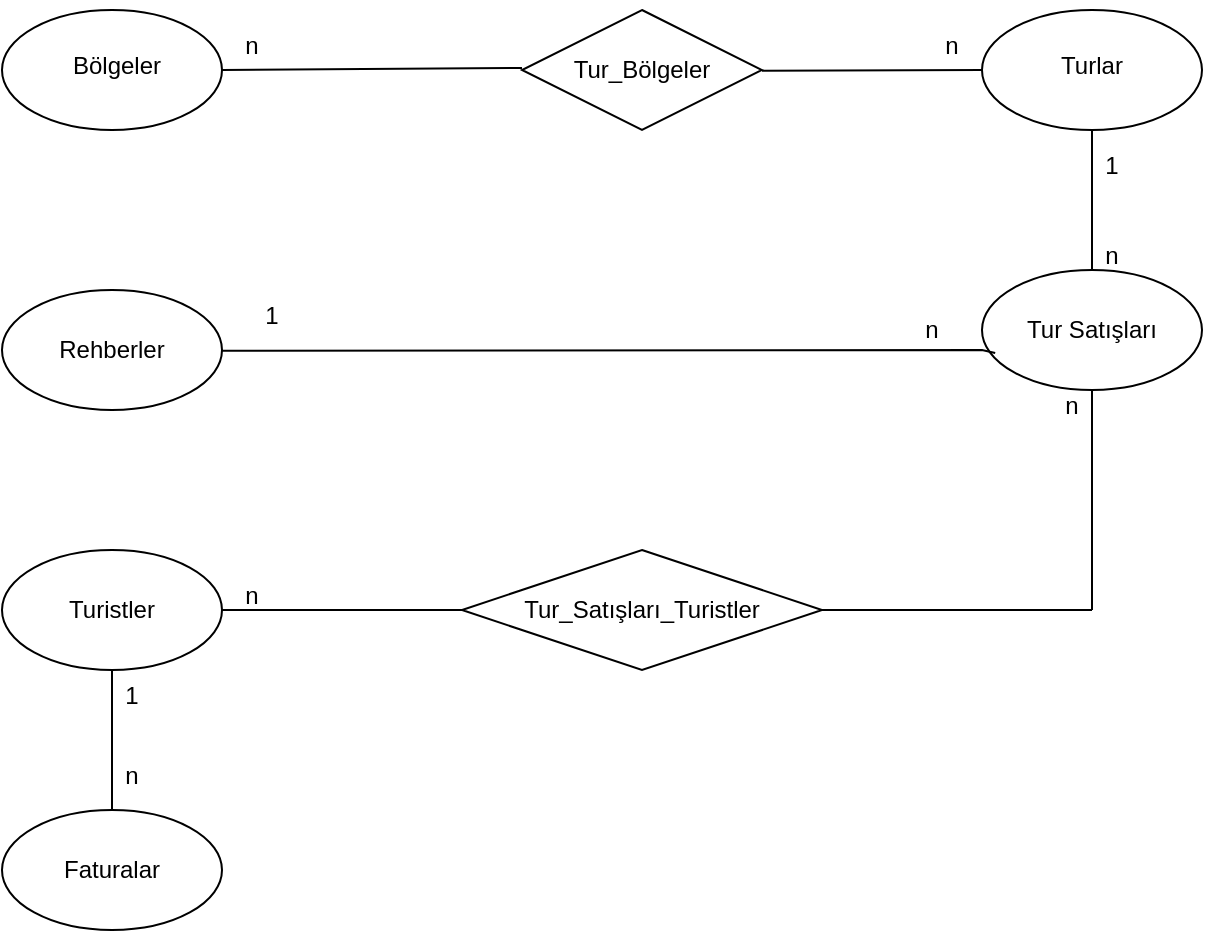 <mxfile version="21.3.7" type="device">
  <diagram id="R2lEEEUBdFMjLlhIrx00" name="Page-1">
    <mxGraphModel dx="1050" dy="541" grid="1" gridSize="10" guides="1" tooltips="1" connect="1" arrows="1" fold="1" page="1" pageScale="1" pageWidth="850" pageHeight="1100" math="0" shadow="0" extFonts="Permanent Marker^https://fonts.googleapis.com/css?family=Permanent+Marker">
      <root>
        <mxCell id="0" />
        <mxCell id="1" parent="0" />
        <mxCell id="7qvkY3gnCaaAs4HmHoFV-1" value="" style="ellipse;whiteSpace=wrap;html=1;" vertex="1" parent="1">
          <mxGeometry x="50" y="40" width="110" height="60" as="geometry" />
        </mxCell>
        <mxCell id="7qvkY3gnCaaAs4HmHoFV-2" value="" style="ellipse;whiteSpace=wrap;html=1;" vertex="1" parent="1">
          <mxGeometry x="50" y="310" width="110" height="60" as="geometry" />
        </mxCell>
        <mxCell id="7qvkY3gnCaaAs4HmHoFV-3" value="" style="ellipse;whiteSpace=wrap;html=1;" vertex="1" parent="1">
          <mxGeometry x="540" y="170" width="110" height="60" as="geometry" />
        </mxCell>
        <mxCell id="7qvkY3gnCaaAs4HmHoFV-4" value="" style="ellipse;whiteSpace=wrap;html=1;" vertex="1" parent="1">
          <mxGeometry x="50" y="180" width="110" height="60" as="geometry" />
        </mxCell>
        <mxCell id="7qvkY3gnCaaAs4HmHoFV-5" value="" style="ellipse;whiteSpace=wrap;html=1;" vertex="1" parent="1">
          <mxGeometry x="540" y="40" width="110" height="60" as="geometry" />
        </mxCell>
        <mxCell id="7qvkY3gnCaaAs4HmHoFV-6" value="" style="ellipse;whiteSpace=wrap;html=1;" vertex="1" parent="1">
          <mxGeometry x="50" y="440" width="110" height="60" as="geometry" />
        </mxCell>
        <mxCell id="7qvkY3gnCaaAs4HmHoFV-7" value="" style="rhombus;whiteSpace=wrap;html=1;" vertex="1" parent="1">
          <mxGeometry x="310" y="40" width="120" height="60" as="geometry" />
        </mxCell>
        <mxCell id="7qvkY3gnCaaAs4HmHoFV-8" value="" style="rhombus;whiteSpace=wrap;html=1;rotation=0;" vertex="1" parent="1">
          <mxGeometry x="280" y="310" width="180" height="60" as="geometry" />
        </mxCell>
        <mxCell id="7qvkY3gnCaaAs4HmHoFV-9" value="" style="endArrow=none;html=1;rounded=0;exitX=1;exitY=0.5;exitDx=0;exitDy=0;" edge="1" parent="1" source="7qvkY3gnCaaAs4HmHoFV-1">
          <mxGeometry width="50" height="50" relative="1" as="geometry">
            <mxPoint x="170" y="69.41" as="sourcePoint" />
            <mxPoint x="310" y="69" as="targetPoint" />
          </mxGeometry>
        </mxCell>
        <mxCell id="7qvkY3gnCaaAs4HmHoFV-10" value="" style="endArrow=none;html=1;rounded=0;exitX=1;exitY=0.5;exitDx=0;exitDy=0;" edge="1" parent="1">
          <mxGeometry width="50" height="50" relative="1" as="geometry">
            <mxPoint x="430" y="70.41" as="sourcePoint" />
            <mxPoint x="540" y="70" as="targetPoint" />
          </mxGeometry>
        </mxCell>
        <mxCell id="7qvkY3gnCaaAs4HmHoFV-11" value="" style="endArrow=none;html=1;rounded=0;exitX=1;exitY=0.5;exitDx=0;exitDy=0;entryX=0.06;entryY=0.692;entryDx=0;entryDy=0;entryPerimeter=0;" edge="1" parent="1" target="7qvkY3gnCaaAs4HmHoFV-3">
          <mxGeometry width="50" height="50" relative="1" as="geometry">
            <mxPoint x="160" y="210.41" as="sourcePoint" />
            <mxPoint x="310" y="209.41" as="targetPoint" />
            <Array as="points">
              <mxPoint x="540" y="210" />
            </Array>
          </mxGeometry>
        </mxCell>
        <mxCell id="7qvkY3gnCaaAs4HmHoFV-12" value="" style="endArrow=none;html=1;rounded=0;exitX=1;exitY=0.5;exitDx=0;exitDy=0;entryX=0;entryY=0.5;entryDx=0;entryDy=0;" edge="1" parent="1" source="7qvkY3gnCaaAs4HmHoFV-2" target="7qvkY3gnCaaAs4HmHoFV-8">
          <mxGeometry width="50" height="50" relative="1" as="geometry">
            <mxPoint x="180" y="340" as="sourcePoint" />
            <mxPoint x="230" y="290" as="targetPoint" />
          </mxGeometry>
        </mxCell>
        <mxCell id="7qvkY3gnCaaAs4HmHoFV-13" value="" style="endArrow=none;html=1;rounded=0;exitX=1;exitY=0.5;exitDx=0;exitDy=0;" edge="1" parent="1" source="7qvkY3gnCaaAs4HmHoFV-8">
          <mxGeometry width="50" height="50" relative="1" as="geometry">
            <mxPoint x="550" y="410" as="sourcePoint" />
            <mxPoint x="595" y="340" as="targetPoint" />
          </mxGeometry>
        </mxCell>
        <mxCell id="7qvkY3gnCaaAs4HmHoFV-14" value="" style="endArrow=none;html=1;rounded=0;entryX=0.5;entryY=1;entryDx=0;entryDy=0;" edge="1" parent="1" target="7qvkY3gnCaaAs4HmHoFV-3">
          <mxGeometry width="50" height="50" relative="1" as="geometry">
            <mxPoint x="595" y="340" as="sourcePoint" />
            <mxPoint x="690" y="280" as="targetPoint" />
          </mxGeometry>
        </mxCell>
        <mxCell id="7qvkY3gnCaaAs4HmHoFV-15" value="" style="endArrow=none;html=1;rounded=0;entryX=0.5;entryY=1;entryDx=0;entryDy=0;exitX=0.5;exitY=0;exitDx=0;exitDy=0;" edge="1" parent="1" source="7qvkY3gnCaaAs4HmHoFV-6" target="7qvkY3gnCaaAs4HmHoFV-2">
          <mxGeometry width="50" height="50" relative="1" as="geometry">
            <mxPoint x="270" y="460" as="sourcePoint" />
            <mxPoint x="320" y="410" as="targetPoint" />
          </mxGeometry>
        </mxCell>
        <mxCell id="7qvkY3gnCaaAs4HmHoFV-16" value="Bölgeler" style="text;html=1;strokeColor=none;fillColor=none;align=center;verticalAlign=middle;whiteSpace=wrap;rounded=0;" vertex="1" parent="1">
          <mxGeometry x="75" y="55" width="65" height="25" as="geometry" />
        </mxCell>
        <mxCell id="7qvkY3gnCaaAs4HmHoFV-18" value="Turlar" style="text;html=1;strokeColor=none;fillColor=none;align=center;verticalAlign=middle;whiteSpace=wrap;rounded=0;" vertex="1" parent="1">
          <mxGeometry x="565" y="52.5" width="60" height="30" as="geometry" />
        </mxCell>
        <mxCell id="7qvkY3gnCaaAs4HmHoFV-19" value="Rehberler" style="text;html=1;strokeColor=none;fillColor=none;align=center;verticalAlign=middle;whiteSpace=wrap;rounded=0;" vertex="1" parent="1">
          <mxGeometry x="75" y="195" width="60" height="30" as="geometry" />
        </mxCell>
        <mxCell id="7qvkY3gnCaaAs4HmHoFV-20" value="Tur Satışları" style="text;html=1;strokeColor=none;fillColor=none;align=center;verticalAlign=middle;whiteSpace=wrap;rounded=0;" vertex="1" parent="1">
          <mxGeometry x="560" y="185" width="70" height="30" as="geometry" />
        </mxCell>
        <mxCell id="7qvkY3gnCaaAs4HmHoFV-21" value="Turistler" style="text;html=1;strokeColor=none;fillColor=none;align=center;verticalAlign=middle;whiteSpace=wrap;rounded=0;" vertex="1" parent="1">
          <mxGeometry x="75" y="325" width="60" height="30" as="geometry" />
        </mxCell>
        <mxCell id="7qvkY3gnCaaAs4HmHoFV-22" value="Tur_Satışları_Turistler" style="text;html=1;strokeColor=none;fillColor=none;align=center;verticalAlign=middle;whiteSpace=wrap;rounded=0;" vertex="1" parent="1">
          <mxGeometry x="340" y="325" width="60" height="30" as="geometry" />
        </mxCell>
        <mxCell id="7qvkY3gnCaaAs4HmHoFV-23" value="Tur_Bölgeler" style="text;html=1;strokeColor=none;fillColor=none;align=center;verticalAlign=middle;whiteSpace=wrap;rounded=0;" vertex="1" parent="1">
          <mxGeometry x="340" y="55" width="60" height="30" as="geometry" />
        </mxCell>
        <mxCell id="7qvkY3gnCaaAs4HmHoFV-24" value="Faturalar" style="text;html=1;strokeColor=none;fillColor=none;align=center;verticalAlign=middle;whiteSpace=wrap;rounded=0;" vertex="1" parent="1">
          <mxGeometry x="75" y="455" width="60" height="30" as="geometry" />
        </mxCell>
        <mxCell id="7qvkY3gnCaaAs4HmHoFV-32" value="n" style="text;html=1;strokeColor=none;fillColor=none;align=center;verticalAlign=middle;whiteSpace=wrap;rounded=0;" vertex="1" parent="1">
          <mxGeometry x="140" y="35" width="70" height="45" as="geometry" />
        </mxCell>
        <mxCell id="7qvkY3gnCaaAs4HmHoFV-33" value="n" style="text;html=1;strokeColor=none;fillColor=none;align=center;verticalAlign=middle;whiteSpace=wrap;rounded=0;" vertex="1" parent="1">
          <mxGeometry x="570" y="140" width="70" height="45" as="geometry" />
        </mxCell>
        <mxCell id="7qvkY3gnCaaAs4HmHoFV-34" value="n" style="text;html=1;strokeColor=none;fillColor=none;align=center;verticalAlign=middle;whiteSpace=wrap;rounded=0;" vertex="1" parent="1">
          <mxGeometry x="480" y="177.5" width="70" height="45" as="geometry" />
        </mxCell>
        <mxCell id="7qvkY3gnCaaAs4HmHoFV-35" value="n" style="text;html=1;strokeColor=none;fillColor=none;align=center;verticalAlign=middle;whiteSpace=wrap;rounded=0;" vertex="1" parent="1">
          <mxGeometry x="490" y="35" width="70" height="45" as="geometry" />
        </mxCell>
        <mxCell id="7qvkY3gnCaaAs4HmHoFV-36" value="" style="endArrow=none;html=1;rounded=0;entryX=0.5;entryY=1;entryDx=0;entryDy=0;exitX=0.5;exitY=0;exitDx=0;exitDy=0;" edge="1" parent="1" source="7qvkY3gnCaaAs4HmHoFV-3" target="7qvkY3gnCaaAs4HmHoFV-5">
          <mxGeometry width="50" height="50" relative="1" as="geometry">
            <mxPoint x="540" y="160" as="sourcePoint" />
            <mxPoint x="590" y="110" as="targetPoint" />
          </mxGeometry>
        </mxCell>
        <mxCell id="7qvkY3gnCaaAs4HmHoFV-37" value="n" style="text;html=1;strokeColor=none;fillColor=none;align=center;verticalAlign=middle;whiteSpace=wrap;rounded=0;" vertex="1" parent="1">
          <mxGeometry x="550" y="215" width="70" height="45" as="geometry" />
        </mxCell>
        <mxCell id="7qvkY3gnCaaAs4HmHoFV-38" value="n" style="text;html=1;strokeColor=none;fillColor=none;align=center;verticalAlign=middle;whiteSpace=wrap;rounded=0;" vertex="1" parent="1">
          <mxGeometry x="80" y="400" width="70" height="45" as="geometry" />
        </mxCell>
        <mxCell id="7qvkY3gnCaaAs4HmHoFV-40" value="n" style="text;html=1;strokeColor=none;fillColor=none;align=center;verticalAlign=middle;whiteSpace=wrap;rounded=0;" vertex="1" parent="1">
          <mxGeometry x="140" y="310" width="70" height="45" as="geometry" />
        </mxCell>
        <mxCell id="7qvkY3gnCaaAs4HmHoFV-43" value="1" style="text;html=1;strokeColor=none;fillColor=none;align=center;verticalAlign=middle;whiteSpace=wrap;rounded=0;" vertex="1" parent="1">
          <mxGeometry x="80" y="360" width="70" height="45" as="geometry" />
        </mxCell>
        <mxCell id="7qvkY3gnCaaAs4HmHoFV-44" value="1" style="text;html=1;strokeColor=none;fillColor=none;align=center;verticalAlign=middle;whiteSpace=wrap;rounded=0;" vertex="1" parent="1">
          <mxGeometry x="570" y="95" width="70" height="45" as="geometry" />
        </mxCell>
        <mxCell id="7qvkY3gnCaaAs4HmHoFV-45" value="1" style="text;html=1;strokeColor=none;fillColor=none;align=center;verticalAlign=middle;whiteSpace=wrap;rounded=0;" vertex="1" parent="1">
          <mxGeometry x="150" y="170" width="70" height="45" as="geometry" />
        </mxCell>
      </root>
    </mxGraphModel>
  </diagram>
</mxfile>
